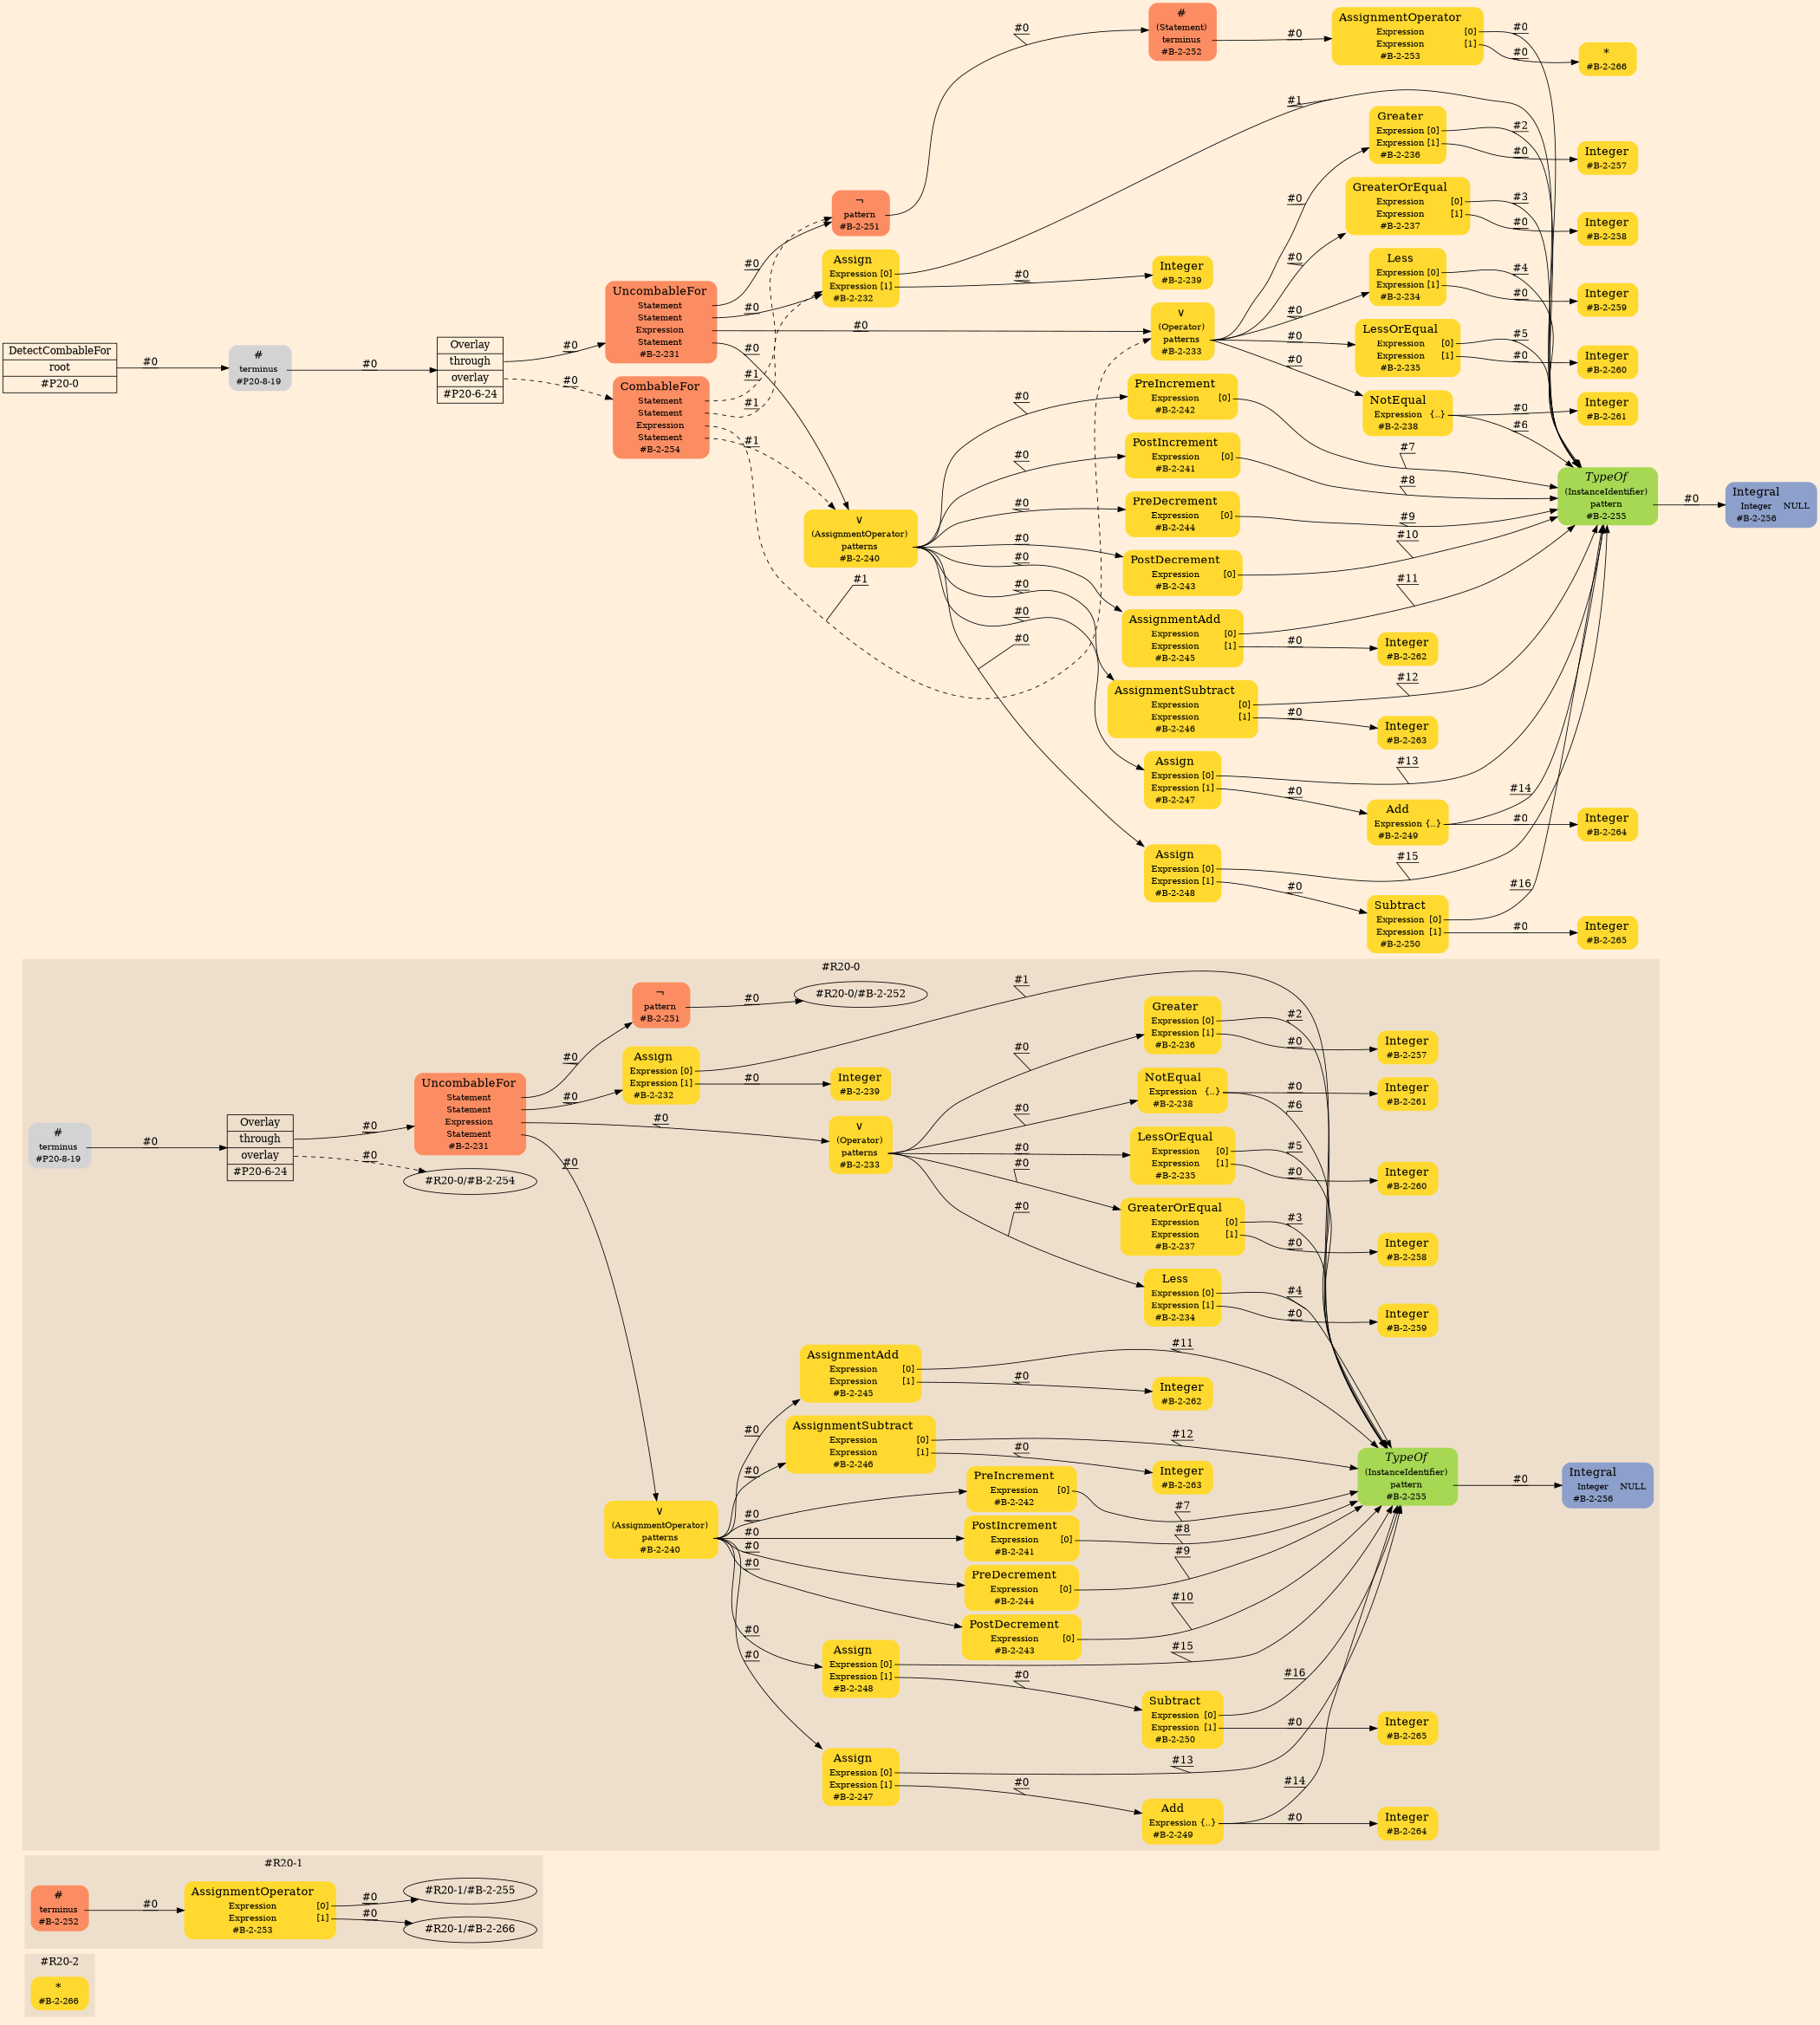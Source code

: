 digraph Inferno {
graph [
rankdir = "LR"
ranksep = 1.0
size = "14,20"
bgcolor = antiquewhite1
color = black
fontcolor = black
];
node [
];
subgraph "cluster#R20-2" {
label = "#R20-2"
style = "filled"
color = antiquewhite2
"#R20-2/#B-2-266" [
shape = "plaintext"
fillcolor = "/set28/6"
label = <<TABLE BORDER="0" CELLBORDER="0" CELLSPACING="0">
 <TR>
  <TD><FONT POINT-SIZE="16.0">*</FONT></TD>
  <TD></TD>
 </TR>
 <TR>
  <TD>#B-2-266</TD>
  <TD PORT="port0"></TD>
 </TR>
</TABLE>>
style = "rounded,filled"
fontsize = "12"
];
}
subgraph "cluster#R20-1" {
label = "#R20-1"
style = "filled"
color = antiquewhite2
"#R20-1/#B-2-252" [
shape = "plaintext"
fillcolor = "/set28/2"
label = <<TABLE BORDER="0" CELLBORDER="0" CELLSPACING="0">
 <TR>
  <TD><FONT POINT-SIZE="16.0">#</FONT></TD>
  <TD></TD>
 </TR>
 <TR>
  <TD>terminus</TD>
  <TD PORT="port0"></TD>
 </TR>
 <TR>
  <TD>#B-2-252</TD>
  <TD PORT="port1"></TD>
 </TR>
</TABLE>>
style = "rounded,filled"
fontsize = "12"
];
"#R20-1/#B-2-253" [
shape = "plaintext"
fillcolor = "/set28/6"
label = <<TABLE BORDER="0" CELLBORDER="0" CELLSPACING="0">
 <TR>
  <TD><FONT POINT-SIZE="16.0">AssignmentOperator</FONT></TD>
  <TD></TD>
 </TR>
 <TR>
  <TD>Expression</TD>
  <TD PORT="port0">[0]</TD>
 </TR>
 <TR>
  <TD>Expression</TD>
  <TD PORT="port1">[1]</TD>
 </TR>
 <TR>
  <TD>#B-2-253</TD>
  <TD PORT="port2"></TD>
 </TR>
</TABLE>>
style = "rounded,filled"
fontsize = "12"
];
"#R20-1/#B-2-252":port0 -> "#R20-1/#B-2-253" [style="solid"
label = "#0"
decorate = true
color = black
fontcolor = black
];
"#R20-1/#B-2-253":port0 -> "#R20-1/#B-2-255" [style="solid"
label = "#0"
decorate = true
color = black
fontcolor = black
];
"#R20-1/#B-2-253":port1 -> "#R20-1/#B-2-266" [style="solid"
label = "#0"
decorate = true
color = black
fontcolor = black
];
}
subgraph "cluster#R20-0" {
label = "#R20-0"
style = "filled"
color = antiquewhite2
"#R20-0/#B-2-265" [
shape = "plaintext"
fillcolor = "/set28/6"
label = <<TABLE BORDER="0" CELLBORDER="0" CELLSPACING="0">
 <TR>
  <TD><FONT POINT-SIZE="16.0">Integer</FONT></TD>
  <TD></TD>
 </TR>
 <TR>
  <TD>#B-2-265</TD>
  <TD PORT="port0"></TD>
 </TR>
</TABLE>>
style = "rounded,filled"
fontsize = "12"
];
"#R20-0/#B-2-248" [
shape = "plaintext"
fillcolor = "/set28/6"
label = <<TABLE BORDER="0" CELLBORDER="0" CELLSPACING="0">
 <TR>
  <TD><FONT POINT-SIZE="16.0">Assign</FONT></TD>
  <TD></TD>
 </TR>
 <TR>
  <TD>Expression</TD>
  <TD PORT="port0">[0]</TD>
 </TR>
 <TR>
  <TD>Expression</TD>
  <TD PORT="port1">[1]</TD>
 </TR>
 <TR>
  <TD>#B-2-248</TD>
  <TD PORT="port2"></TD>
 </TR>
</TABLE>>
style = "rounded,filled"
fontsize = "12"
];
"#R20-0/#B-2-249" [
shape = "plaintext"
fillcolor = "/set28/6"
label = <<TABLE BORDER="0" CELLBORDER="0" CELLSPACING="0">
 <TR>
  <TD><FONT POINT-SIZE="16.0">Add</FONT></TD>
  <TD></TD>
 </TR>
 <TR>
  <TD>Expression</TD>
  <TD PORT="port0">{..}</TD>
 </TR>
 <TR>
  <TD>#B-2-249</TD>
  <TD PORT="port1"></TD>
 </TR>
</TABLE>>
style = "rounded,filled"
fontsize = "12"
];
"#R20-0/#B-2-243" [
shape = "plaintext"
fillcolor = "/set28/6"
label = <<TABLE BORDER="0" CELLBORDER="0" CELLSPACING="0">
 <TR>
  <TD><FONT POINT-SIZE="16.0">PostDecrement</FONT></TD>
  <TD></TD>
 </TR>
 <TR>
  <TD>Expression</TD>
  <TD PORT="port0">[0]</TD>
 </TR>
 <TR>
  <TD>#B-2-243</TD>
  <TD PORT="port1"></TD>
 </TR>
</TABLE>>
style = "rounded,filled"
fontsize = "12"
];
"#R20-0/#B-2-244" [
shape = "plaintext"
fillcolor = "/set28/6"
label = <<TABLE BORDER="0" CELLBORDER="0" CELLSPACING="0">
 <TR>
  <TD><FONT POINT-SIZE="16.0">PreDecrement</FONT></TD>
  <TD></TD>
 </TR>
 <TR>
  <TD>Expression</TD>
  <TD PORT="port0">[0]</TD>
 </TR>
 <TR>
  <TD>#B-2-244</TD>
  <TD PORT="port1"></TD>
 </TR>
</TABLE>>
style = "rounded,filled"
fontsize = "12"
];
"#R20-0/#B-2-241" [
shape = "plaintext"
fillcolor = "/set28/6"
label = <<TABLE BORDER="0" CELLBORDER="0" CELLSPACING="0">
 <TR>
  <TD><FONT POINT-SIZE="16.0">PostIncrement</FONT></TD>
  <TD></TD>
 </TR>
 <TR>
  <TD>Expression</TD>
  <TD PORT="port0">[0]</TD>
 </TR>
 <TR>
  <TD>#B-2-241</TD>
  <TD PORT="port1"></TD>
 </TR>
</TABLE>>
style = "rounded,filled"
fontsize = "12"
];
"#R20-0/#B-2-264" [
shape = "plaintext"
fillcolor = "/set28/6"
label = <<TABLE BORDER="0" CELLBORDER="0" CELLSPACING="0">
 <TR>
  <TD><FONT POINT-SIZE="16.0">Integer</FONT></TD>
  <TD></TD>
 </TR>
 <TR>
  <TD>#B-2-264</TD>
  <TD PORT="port0"></TD>
 </TR>
</TABLE>>
style = "rounded,filled"
fontsize = "12"
];
"#R20-0/#B-2-261" [
shape = "plaintext"
fillcolor = "/set28/6"
label = <<TABLE BORDER="0" CELLBORDER="0" CELLSPACING="0">
 <TR>
  <TD><FONT POINT-SIZE="16.0">Integer</FONT></TD>
  <TD></TD>
 </TR>
 <TR>
  <TD>#B-2-261</TD>
  <TD PORT="port0"></TD>
 </TR>
</TABLE>>
style = "rounded,filled"
fontsize = "12"
];
"#R20-0/#B-2-238" [
shape = "plaintext"
fillcolor = "/set28/6"
label = <<TABLE BORDER="0" CELLBORDER="0" CELLSPACING="0">
 <TR>
  <TD><FONT POINT-SIZE="16.0">NotEqual</FONT></TD>
  <TD></TD>
 </TR>
 <TR>
  <TD>Expression</TD>
  <TD PORT="port0">{..}</TD>
 </TR>
 <TR>
  <TD>#B-2-238</TD>
  <TD PORT="port1"></TD>
 </TR>
</TABLE>>
style = "rounded,filled"
fontsize = "12"
];
"#R20-0/#B-2-260" [
shape = "plaintext"
fillcolor = "/set28/6"
label = <<TABLE BORDER="0" CELLBORDER="0" CELLSPACING="0">
 <TR>
  <TD><FONT POINT-SIZE="16.0">Integer</FONT></TD>
  <TD></TD>
 </TR>
 <TR>
  <TD>#B-2-260</TD>
  <TD PORT="port0"></TD>
 </TR>
</TABLE>>
style = "rounded,filled"
fontsize = "12"
];
"#R20-0/#B-2-240" [
shape = "plaintext"
fillcolor = "/set28/6"
label = <<TABLE BORDER="0" CELLBORDER="0" CELLSPACING="0">
 <TR>
  <TD><FONT POINT-SIZE="16.0">∨</FONT></TD>
  <TD></TD>
 </TR>
 <TR>
  <TD>(AssignmentOperator)</TD>
  <TD PORT="port0"></TD>
 </TR>
 <TR>
  <TD>patterns</TD>
  <TD PORT="port1"></TD>
 </TR>
 <TR>
  <TD>#B-2-240</TD>
  <TD PORT="port2"></TD>
 </TR>
</TABLE>>
style = "rounded,filled"
fontsize = "12"
];
"#R20-0/#B-2-231" [
shape = "plaintext"
fillcolor = "/set28/2"
label = <<TABLE BORDER="0" CELLBORDER="0" CELLSPACING="0">
 <TR>
  <TD><FONT POINT-SIZE="16.0">UncombableFor</FONT></TD>
  <TD></TD>
 </TR>
 <TR>
  <TD>Statement</TD>
  <TD PORT="port0"></TD>
 </TR>
 <TR>
  <TD>Statement</TD>
  <TD PORT="port1"></TD>
 </TR>
 <TR>
  <TD>Expression</TD>
  <TD PORT="port2"></TD>
 </TR>
 <TR>
  <TD>Statement</TD>
  <TD PORT="port3"></TD>
 </TR>
 <TR>
  <TD>#B-2-231</TD>
  <TD PORT="port4"></TD>
 </TR>
</TABLE>>
style = "rounded,filled"
fontsize = "12"
];
"#R20-0/#B-2-236" [
shape = "plaintext"
fillcolor = "/set28/6"
label = <<TABLE BORDER="0" CELLBORDER="0" CELLSPACING="0">
 <TR>
  <TD><FONT POINT-SIZE="16.0">Greater</FONT></TD>
  <TD></TD>
 </TR>
 <TR>
  <TD>Expression</TD>
  <TD PORT="port0">[0]</TD>
 </TR>
 <TR>
  <TD>Expression</TD>
  <TD PORT="port1">[1]</TD>
 </TR>
 <TR>
  <TD>#B-2-236</TD>
  <TD PORT="port2"></TD>
 </TR>
</TABLE>>
style = "rounded,filled"
fontsize = "12"
];
"#R20-0/#B-2-242" [
shape = "plaintext"
fillcolor = "/set28/6"
label = <<TABLE BORDER="0" CELLBORDER="0" CELLSPACING="0">
 <TR>
  <TD><FONT POINT-SIZE="16.0">PreIncrement</FONT></TD>
  <TD></TD>
 </TR>
 <TR>
  <TD>Expression</TD>
  <TD PORT="port0">[0]</TD>
 </TR>
 <TR>
  <TD>#B-2-242</TD>
  <TD PORT="port1"></TD>
 </TR>
</TABLE>>
style = "rounded,filled"
fontsize = "12"
];
"#R20-0/#B-2-251" [
shape = "plaintext"
fillcolor = "/set28/2"
label = <<TABLE BORDER="0" CELLBORDER="0" CELLSPACING="0">
 <TR>
  <TD><FONT POINT-SIZE="16.0">¬</FONT></TD>
  <TD></TD>
 </TR>
 <TR>
  <TD>pattern</TD>
  <TD PORT="port0"></TD>
 </TR>
 <TR>
  <TD>#B-2-251</TD>
  <TD PORT="port1"></TD>
 </TR>
</TABLE>>
style = "rounded,filled"
fontsize = "12"
];
"#R20-0/#B-2-247" [
shape = "plaintext"
fillcolor = "/set28/6"
label = <<TABLE BORDER="0" CELLBORDER="0" CELLSPACING="0">
 <TR>
  <TD><FONT POINT-SIZE="16.0">Assign</FONT></TD>
  <TD></TD>
 </TR>
 <TR>
  <TD>Expression</TD>
  <TD PORT="port0">[0]</TD>
 </TR>
 <TR>
  <TD>Expression</TD>
  <TD PORT="port1">[1]</TD>
 </TR>
 <TR>
  <TD>#B-2-247</TD>
  <TD PORT="port2"></TD>
 </TR>
</TABLE>>
style = "rounded,filled"
fontsize = "12"
];
"#R20-0/#B-2-232" [
shape = "plaintext"
fillcolor = "/set28/6"
label = <<TABLE BORDER="0" CELLBORDER="0" CELLSPACING="0">
 <TR>
  <TD><FONT POINT-SIZE="16.0">Assign</FONT></TD>
  <TD></TD>
 </TR>
 <TR>
  <TD>Expression</TD>
  <TD PORT="port0">[0]</TD>
 </TR>
 <TR>
  <TD>Expression</TD>
  <TD PORT="port1">[1]</TD>
 </TR>
 <TR>
  <TD>#B-2-232</TD>
  <TD PORT="port2"></TD>
 </TR>
</TABLE>>
style = "rounded,filled"
fontsize = "12"
];
"#R20-0/#B-2-246" [
shape = "plaintext"
fillcolor = "/set28/6"
label = <<TABLE BORDER="0" CELLBORDER="0" CELLSPACING="0">
 <TR>
  <TD><FONT POINT-SIZE="16.0">AssignmentSubtract</FONT></TD>
  <TD></TD>
 </TR>
 <TR>
  <TD>Expression</TD>
  <TD PORT="port0">[0]</TD>
 </TR>
 <TR>
  <TD>Expression</TD>
  <TD PORT="port1">[1]</TD>
 </TR>
 <TR>
  <TD>#B-2-246</TD>
  <TD PORT="port2"></TD>
 </TR>
</TABLE>>
style = "rounded,filled"
fontsize = "12"
];
"#R20-0/#P20-8-19" [
shape = "plaintext"
label = <<TABLE BORDER="0" CELLBORDER="0" CELLSPACING="0">
 <TR>
  <TD><FONT POINT-SIZE="16.0">#</FONT></TD>
  <TD></TD>
 </TR>
 <TR>
  <TD>terminus</TD>
  <TD PORT="port0"></TD>
 </TR>
 <TR>
  <TD>#P20-8-19</TD>
  <TD PORT="port1"></TD>
 </TR>
</TABLE>>
style = "rounded,filled"
fontsize = "12"
];
"#R20-0/#P20-6-24" [
shape = "record"
fillcolor = antiquewhite2
label = "<fixed> Overlay | <port0> through | <port1> overlay | <port2> #P20-6-24"
style = "filled"
fontsize = "14"
color = black
fontcolor = black
];
"#R20-0/#B-2-250" [
shape = "plaintext"
fillcolor = "/set28/6"
label = <<TABLE BORDER="0" CELLBORDER="0" CELLSPACING="0">
 <TR>
  <TD><FONT POINT-SIZE="16.0">Subtract</FONT></TD>
  <TD></TD>
 </TR>
 <TR>
  <TD>Expression</TD>
  <TD PORT="port0">[0]</TD>
 </TR>
 <TR>
  <TD>Expression</TD>
  <TD PORT="port1">[1]</TD>
 </TR>
 <TR>
  <TD>#B-2-250</TD>
  <TD PORT="port2"></TD>
 </TR>
</TABLE>>
style = "rounded,filled"
fontsize = "12"
];
"#R20-0/#B-2-256" [
shape = "plaintext"
fillcolor = "/set28/3"
label = <<TABLE BORDER="0" CELLBORDER="0" CELLSPACING="0">
 <TR>
  <TD><FONT POINT-SIZE="16.0">Integral</FONT></TD>
  <TD></TD>
 </TR>
 <TR>
  <TD>Integer</TD>
  <TD PORT="port0">NULL</TD>
 </TR>
 <TR>
  <TD>#B-2-256</TD>
  <TD PORT="port1"></TD>
 </TR>
</TABLE>>
style = "rounded,filled"
fontsize = "12"
];
"#R20-0/#B-2-263" [
shape = "plaintext"
fillcolor = "/set28/6"
label = <<TABLE BORDER="0" CELLBORDER="0" CELLSPACING="0">
 <TR>
  <TD><FONT POINT-SIZE="16.0">Integer</FONT></TD>
  <TD></TD>
 </TR>
 <TR>
  <TD>#B-2-263</TD>
  <TD PORT="port0"></TD>
 </TR>
</TABLE>>
style = "rounded,filled"
fontsize = "12"
];
"#R20-0/#B-2-258" [
shape = "plaintext"
fillcolor = "/set28/6"
label = <<TABLE BORDER="0" CELLBORDER="0" CELLSPACING="0">
 <TR>
  <TD><FONT POINT-SIZE="16.0">Integer</FONT></TD>
  <TD></TD>
 </TR>
 <TR>
  <TD>#B-2-258</TD>
  <TD PORT="port0"></TD>
 </TR>
</TABLE>>
style = "rounded,filled"
fontsize = "12"
];
"#R20-0/#B-2-245" [
shape = "plaintext"
fillcolor = "/set28/6"
label = <<TABLE BORDER="0" CELLBORDER="0" CELLSPACING="0">
 <TR>
  <TD><FONT POINT-SIZE="16.0">AssignmentAdd</FONT></TD>
  <TD></TD>
 </TR>
 <TR>
  <TD>Expression</TD>
  <TD PORT="port0">[0]</TD>
 </TR>
 <TR>
  <TD>Expression</TD>
  <TD PORT="port1">[1]</TD>
 </TR>
 <TR>
  <TD>#B-2-245</TD>
  <TD PORT="port2"></TD>
 </TR>
</TABLE>>
style = "rounded,filled"
fontsize = "12"
];
"#R20-0/#B-2-239" [
shape = "plaintext"
fillcolor = "/set28/6"
label = <<TABLE BORDER="0" CELLBORDER="0" CELLSPACING="0">
 <TR>
  <TD><FONT POINT-SIZE="16.0">Integer</FONT></TD>
  <TD></TD>
 </TR>
 <TR>
  <TD>#B-2-239</TD>
  <TD PORT="port0"></TD>
 </TR>
</TABLE>>
style = "rounded,filled"
fontsize = "12"
];
"#R20-0/#B-2-234" [
shape = "plaintext"
fillcolor = "/set28/6"
label = <<TABLE BORDER="0" CELLBORDER="0" CELLSPACING="0">
 <TR>
  <TD><FONT POINT-SIZE="16.0">Less</FONT></TD>
  <TD></TD>
 </TR>
 <TR>
  <TD>Expression</TD>
  <TD PORT="port0">[0]</TD>
 </TR>
 <TR>
  <TD>Expression</TD>
  <TD PORT="port1">[1]</TD>
 </TR>
 <TR>
  <TD>#B-2-234</TD>
  <TD PORT="port2"></TD>
 </TR>
</TABLE>>
style = "rounded,filled"
fontsize = "12"
];
"#R20-0/#B-2-255" [
shape = "plaintext"
fillcolor = "/set28/5"
label = <<TABLE BORDER="0" CELLBORDER="0" CELLSPACING="0">
 <TR>
  <TD><FONT POINT-SIZE="16.0"><I>TypeOf</I></FONT></TD>
  <TD></TD>
 </TR>
 <TR>
  <TD>(InstanceIdentifier)</TD>
  <TD PORT="port0"></TD>
 </TR>
 <TR>
  <TD>pattern</TD>
  <TD PORT="port1"></TD>
 </TR>
 <TR>
  <TD>#B-2-255</TD>
  <TD PORT="port2"></TD>
 </TR>
</TABLE>>
style = "rounded,filled"
fontsize = "12"
];
"#R20-0/#B-2-233" [
shape = "plaintext"
fillcolor = "/set28/6"
label = <<TABLE BORDER="0" CELLBORDER="0" CELLSPACING="0">
 <TR>
  <TD><FONT POINT-SIZE="16.0">∨</FONT></TD>
  <TD></TD>
 </TR>
 <TR>
  <TD>(Operator)</TD>
  <TD PORT="port0"></TD>
 </TR>
 <TR>
  <TD>patterns</TD>
  <TD PORT="port1"></TD>
 </TR>
 <TR>
  <TD>#B-2-233</TD>
  <TD PORT="port2"></TD>
 </TR>
</TABLE>>
style = "rounded,filled"
fontsize = "12"
];
"#R20-0/#B-2-262" [
shape = "plaintext"
fillcolor = "/set28/6"
label = <<TABLE BORDER="0" CELLBORDER="0" CELLSPACING="0">
 <TR>
  <TD><FONT POINT-SIZE="16.0">Integer</FONT></TD>
  <TD></TD>
 </TR>
 <TR>
  <TD>#B-2-262</TD>
  <TD PORT="port0"></TD>
 </TR>
</TABLE>>
style = "rounded,filled"
fontsize = "12"
];
"#R20-0/#B-2-259" [
shape = "plaintext"
fillcolor = "/set28/6"
label = <<TABLE BORDER="0" CELLBORDER="0" CELLSPACING="0">
 <TR>
  <TD><FONT POINT-SIZE="16.0">Integer</FONT></TD>
  <TD></TD>
 </TR>
 <TR>
  <TD>#B-2-259</TD>
  <TD PORT="port0"></TD>
 </TR>
</TABLE>>
style = "rounded,filled"
fontsize = "12"
];
"#R20-0/#B-2-257" [
shape = "plaintext"
fillcolor = "/set28/6"
label = <<TABLE BORDER="0" CELLBORDER="0" CELLSPACING="0">
 <TR>
  <TD><FONT POINT-SIZE="16.0">Integer</FONT></TD>
  <TD></TD>
 </TR>
 <TR>
  <TD>#B-2-257</TD>
  <TD PORT="port0"></TD>
 </TR>
</TABLE>>
style = "rounded,filled"
fontsize = "12"
];
"#R20-0/#B-2-237" [
shape = "plaintext"
fillcolor = "/set28/6"
label = <<TABLE BORDER="0" CELLBORDER="0" CELLSPACING="0">
 <TR>
  <TD><FONT POINT-SIZE="16.0">GreaterOrEqual</FONT></TD>
  <TD></TD>
 </TR>
 <TR>
  <TD>Expression</TD>
  <TD PORT="port0">[0]</TD>
 </TR>
 <TR>
  <TD>Expression</TD>
  <TD PORT="port1">[1]</TD>
 </TR>
 <TR>
  <TD>#B-2-237</TD>
  <TD PORT="port2"></TD>
 </TR>
</TABLE>>
style = "rounded,filled"
fontsize = "12"
];
"#R20-0/#B-2-235" [
shape = "plaintext"
fillcolor = "/set28/6"
label = <<TABLE BORDER="0" CELLBORDER="0" CELLSPACING="0">
 <TR>
  <TD><FONT POINT-SIZE="16.0">LessOrEqual</FONT></TD>
  <TD></TD>
 </TR>
 <TR>
  <TD>Expression</TD>
  <TD PORT="port0">[0]</TD>
 </TR>
 <TR>
  <TD>Expression</TD>
  <TD PORT="port1">[1]</TD>
 </TR>
 <TR>
  <TD>#B-2-235</TD>
  <TD PORT="port2"></TD>
 </TR>
</TABLE>>
style = "rounded,filled"
fontsize = "12"
];
"#R20-0/#B-2-248":port0 -> "#R20-0/#B-2-255" [style="solid"
label = "#15"
decorate = true
color = black
fontcolor = black
];
"#R20-0/#B-2-248":port1 -> "#R20-0/#B-2-250" [style="solid"
label = "#0"
decorate = true
color = black
fontcolor = black
];
"#R20-0/#B-2-249":port0 -> "#R20-0/#B-2-255" [style="solid"
label = "#14"
decorate = true
color = black
fontcolor = black
];
"#R20-0/#B-2-249":port0 -> "#R20-0/#B-2-264" [style="solid"
label = "#0"
decorate = true
color = black
fontcolor = black
];
"#R20-0/#B-2-243":port0 -> "#R20-0/#B-2-255" [style="solid"
label = "#10"
decorate = true
color = black
fontcolor = black
];
"#R20-0/#B-2-244":port0 -> "#R20-0/#B-2-255" [style="solid"
label = "#9"
decorate = true
color = black
fontcolor = black
];
"#R20-0/#B-2-241":port0 -> "#R20-0/#B-2-255" [style="solid"
label = "#8"
decorate = true
color = black
fontcolor = black
];
"#R20-0/#B-2-238":port0 -> "#R20-0/#B-2-255" [style="solid"
label = "#6"
decorate = true
color = black
fontcolor = black
];
"#R20-0/#B-2-238":port0 -> "#R20-0/#B-2-261" [style="solid"
label = "#0"
decorate = true
color = black
fontcolor = black
];
"#R20-0/#B-2-240":port1 -> "#R20-0/#B-2-242" [style="solid"
label = "#0"
decorate = true
color = black
fontcolor = black
];
"#R20-0/#B-2-240":port1 -> "#R20-0/#B-2-241" [style="solid"
label = "#0"
decorate = true
color = black
fontcolor = black
];
"#R20-0/#B-2-240":port1 -> "#R20-0/#B-2-244" [style="solid"
label = "#0"
decorate = true
color = black
fontcolor = black
];
"#R20-0/#B-2-240":port1 -> "#R20-0/#B-2-243" [style="solid"
label = "#0"
decorate = true
color = black
fontcolor = black
];
"#R20-0/#B-2-240":port1 -> "#R20-0/#B-2-245" [style="solid"
label = "#0"
decorate = true
color = black
fontcolor = black
];
"#R20-0/#B-2-240":port1 -> "#R20-0/#B-2-246" [style="solid"
label = "#0"
decorate = true
color = black
fontcolor = black
];
"#R20-0/#B-2-240":port1 -> "#R20-0/#B-2-247" [style="solid"
label = "#0"
decorate = true
color = black
fontcolor = black
];
"#R20-0/#B-2-240":port1 -> "#R20-0/#B-2-248" [style="solid"
label = "#0"
decorate = true
color = black
fontcolor = black
];
"#R20-0/#B-2-231":port0 -> "#R20-0/#B-2-251" [style="solid"
label = "#0"
decorate = true
color = black
fontcolor = black
];
"#R20-0/#B-2-231":port1 -> "#R20-0/#B-2-232" [style="solid"
label = "#0"
decorate = true
color = black
fontcolor = black
];
"#R20-0/#B-2-231":port2 -> "#R20-0/#B-2-233" [style="solid"
label = "#0"
decorate = true
color = black
fontcolor = black
];
"#R20-0/#B-2-231":port3 -> "#R20-0/#B-2-240" [style="solid"
label = "#0"
decorate = true
color = black
fontcolor = black
];
"#R20-0/#B-2-236":port0 -> "#R20-0/#B-2-255" [style="solid"
label = "#2"
decorate = true
color = black
fontcolor = black
];
"#R20-0/#B-2-236":port1 -> "#R20-0/#B-2-257" [style="solid"
label = "#0"
decorate = true
color = black
fontcolor = black
];
"#R20-0/#B-2-242":port0 -> "#R20-0/#B-2-255" [style="solid"
label = "#7"
decorate = true
color = black
fontcolor = black
];
"#R20-0/#B-2-251":port0 -> "#R20-0/#B-2-252" [style="solid"
label = "#0"
decorate = true
color = black
fontcolor = black
];
"#R20-0/#B-2-247":port0 -> "#R20-0/#B-2-255" [style="solid"
label = "#13"
decorate = true
color = black
fontcolor = black
];
"#R20-0/#B-2-247":port1 -> "#R20-0/#B-2-249" [style="solid"
label = "#0"
decorate = true
color = black
fontcolor = black
];
"#R20-0/#B-2-232":port0 -> "#R20-0/#B-2-255" [style="solid"
label = "#1"
decorate = true
color = black
fontcolor = black
];
"#R20-0/#B-2-232":port1 -> "#R20-0/#B-2-239" [style="solid"
label = "#0"
decorate = true
color = black
fontcolor = black
];
"#R20-0/#B-2-246":port0 -> "#R20-0/#B-2-255" [style="solid"
label = "#12"
decorate = true
color = black
fontcolor = black
];
"#R20-0/#B-2-246":port1 -> "#R20-0/#B-2-263" [style="solid"
label = "#0"
decorate = true
color = black
fontcolor = black
];
"#R20-0/#P20-8-19":port0 -> "#R20-0/#P20-6-24" [style="solid"
label = "#0"
decorate = true
color = black
fontcolor = black
];
"#R20-0/#P20-6-24":port0 -> "#R20-0/#B-2-231" [style="solid"
label = "#0"
decorate = true
color = black
fontcolor = black
];
"#R20-0/#P20-6-24":port1 -> "#R20-0/#B-2-254" [style="dashed"
label = "#0"
decorate = true
color = black
fontcolor = black
];
"#R20-0/#B-2-250":port0 -> "#R20-0/#B-2-255" [style="solid"
label = "#16"
decorate = true
color = black
fontcolor = black
];
"#R20-0/#B-2-250":port1 -> "#R20-0/#B-2-265" [style="solid"
label = "#0"
decorate = true
color = black
fontcolor = black
];
"#R20-0/#B-2-245":port0 -> "#R20-0/#B-2-255" [style="solid"
label = "#11"
decorate = true
color = black
fontcolor = black
];
"#R20-0/#B-2-245":port1 -> "#R20-0/#B-2-262" [style="solid"
label = "#0"
decorate = true
color = black
fontcolor = black
];
"#R20-0/#B-2-234":port0 -> "#R20-0/#B-2-255" [style="solid"
label = "#4"
decorate = true
color = black
fontcolor = black
];
"#R20-0/#B-2-234":port1 -> "#R20-0/#B-2-259" [style="solid"
label = "#0"
decorate = true
color = black
fontcolor = black
];
"#R20-0/#B-2-255":port1 -> "#R20-0/#B-2-256" [style="solid"
label = "#0"
decorate = true
color = black
fontcolor = black
];
"#R20-0/#B-2-233":port1 -> "#R20-0/#B-2-236" [style="solid"
label = "#0"
decorate = true
color = black
fontcolor = black
];
"#R20-0/#B-2-233":port1 -> "#R20-0/#B-2-237" [style="solid"
label = "#0"
decorate = true
color = black
fontcolor = black
];
"#R20-0/#B-2-233":port1 -> "#R20-0/#B-2-234" [style="solid"
label = "#0"
decorate = true
color = black
fontcolor = black
];
"#R20-0/#B-2-233":port1 -> "#R20-0/#B-2-235" [style="solid"
label = "#0"
decorate = true
color = black
fontcolor = black
];
"#R20-0/#B-2-233":port1 -> "#R20-0/#B-2-238" [style="solid"
label = "#0"
decorate = true
color = black
fontcolor = black
];
"#R20-0/#B-2-237":port0 -> "#R20-0/#B-2-255" [style="solid"
label = "#3"
decorate = true
color = black
fontcolor = black
];
"#R20-0/#B-2-237":port1 -> "#R20-0/#B-2-258" [style="solid"
label = "#0"
decorate = true
color = black
fontcolor = black
];
"#R20-0/#B-2-235":port0 -> "#R20-0/#B-2-255" [style="solid"
label = "#5"
decorate = true
color = black
fontcolor = black
];
"#R20-0/#B-2-235":port1 -> "#R20-0/#B-2-260" [style="solid"
label = "#0"
decorate = true
color = black
fontcolor = black
];
}
"CR#P20-0" [
shape = "record"
fillcolor = antiquewhite1
label = "<fixed> DetectCombableFor | <port0> root | <port1> #P20-0"
style = "filled"
fontsize = "14"
color = black
fontcolor = black
];
"#P20-8-19" [
shape = "plaintext"
label = <<TABLE BORDER="0" CELLBORDER="0" CELLSPACING="0">
 <TR>
  <TD><FONT POINT-SIZE="16.0">#</FONT></TD>
  <TD></TD>
 </TR>
 <TR>
  <TD>terminus</TD>
  <TD PORT="port0"></TD>
 </TR>
 <TR>
  <TD>#P20-8-19</TD>
  <TD PORT="port1"></TD>
 </TR>
</TABLE>>
style = "rounded,filled"
fontsize = "12"
];
"#P20-6-24" [
shape = "record"
fillcolor = antiquewhite1
label = "<fixed> Overlay | <port0> through | <port1> overlay | <port2> #P20-6-24"
style = "filled"
fontsize = "14"
color = black
fontcolor = black
];
"#B-2-231" [
shape = "plaintext"
fillcolor = "/set28/2"
label = <<TABLE BORDER="0" CELLBORDER="0" CELLSPACING="0">
 <TR>
  <TD><FONT POINT-SIZE="16.0">UncombableFor</FONT></TD>
  <TD></TD>
 </TR>
 <TR>
  <TD>Statement</TD>
  <TD PORT="port0"></TD>
 </TR>
 <TR>
  <TD>Statement</TD>
  <TD PORT="port1"></TD>
 </TR>
 <TR>
  <TD>Expression</TD>
  <TD PORT="port2"></TD>
 </TR>
 <TR>
  <TD>Statement</TD>
  <TD PORT="port3"></TD>
 </TR>
 <TR>
  <TD>#B-2-231</TD>
  <TD PORT="port4"></TD>
 </TR>
</TABLE>>
style = "rounded,filled"
fontsize = "12"
];
"#B-2-251" [
shape = "plaintext"
fillcolor = "/set28/2"
label = <<TABLE BORDER="0" CELLBORDER="0" CELLSPACING="0">
 <TR>
  <TD><FONT POINT-SIZE="16.0">¬</FONT></TD>
  <TD></TD>
 </TR>
 <TR>
  <TD>pattern</TD>
  <TD PORT="port0"></TD>
 </TR>
 <TR>
  <TD>#B-2-251</TD>
  <TD PORT="port1"></TD>
 </TR>
</TABLE>>
style = "rounded,filled"
fontsize = "12"
];
"#B-2-252" [
shape = "plaintext"
fillcolor = "/set28/2"
label = <<TABLE BORDER="0" CELLBORDER="0" CELLSPACING="0">
 <TR>
  <TD><FONT POINT-SIZE="16.0">#</FONT></TD>
  <TD></TD>
 </TR>
 <TR>
  <TD>(Statement)</TD>
  <TD PORT="port0"></TD>
 </TR>
 <TR>
  <TD>terminus</TD>
  <TD PORT="port1"></TD>
 </TR>
 <TR>
  <TD>#B-2-252</TD>
  <TD PORT="port2"></TD>
 </TR>
</TABLE>>
style = "rounded,filled"
fontsize = "12"
];
"#B-2-253" [
shape = "plaintext"
fillcolor = "/set28/6"
label = <<TABLE BORDER="0" CELLBORDER="0" CELLSPACING="0">
 <TR>
  <TD><FONT POINT-SIZE="16.0">AssignmentOperator</FONT></TD>
  <TD></TD>
 </TR>
 <TR>
  <TD>Expression</TD>
  <TD PORT="port0">[0]</TD>
 </TR>
 <TR>
  <TD>Expression</TD>
  <TD PORT="port1">[1]</TD>
 </TR>
 <TR>
  <TD>#B-2-253</TD>
  <TD PORT="port2"></TD>
 </TR>
</TABLE>>
style = "rounded,filled"
fontsize = "12"
];
"#B-2-255" [
shape = "plaintext"
fillcolor = "/set28/5"
label = <<TABLE BORDER="0" CELLBORDER="0" CELLSPACING="0">
 <TR>
  <TD><FONT POINT-SIZE="16.0"><I>TypeOf</I></FONT></TD>
  <TD></TD>
 </TR>
 <TR>
  <TD>(InstanceIdentifier)</TD>
  <TD PORT="port0"></TD>
 </TR>
 <TR>
  <TD>pattern</TD>
  <TD PORT="port1"></TD>
 </TR>
 <TR>
  <TD>#B-2-255</TD>
  <TD PORT="port2"></TD>
 </TR>
</TABLE>>
style = "rounded,filled"
fontsize = "12"
];
"#B-2-256" [
shape = "plaintext"
fillcolor = "/set28/3"
label = <<TABLE BORDER="0" CELLBORDER="0" CELLSPACING="0">
 <TR>
  <TD><FONT POINT-SIZE="16.0">Integral</FONT></TD>
  <TD></TD>
 </TR>
 <TR>
  <TD>Integer</TD>
  <TD PORT="port0">NULL</TD>
 </TR>
 <TR>
  <TD>#B-2-256</TD>
  <TD PORT="port1"></TD>
 </TR>
</TABLE>>
style = "rounded,filled"
fontsize = "12"
];
"#B-2-266" [
shape = "plaintext"
fillcolor = "/set28/6"
label = <<TABLE BORDER="0" CELLBORDER="0" CELLSPACING="0">
 <TR>
  <TD><FONT POINT-SIZE="16.0">*</FONT></TD>
  <TD></TD>
 </TR>
 <TR>
  <TD>#B-2-266</TD>
  <TD PORT="port0"></TD>
 </TR>
</TABLE>>
style = "rounded,filled"
fontsize = "12"
];
"#B-2-232" [
shape = "plaintext"
fillcolor = "/set28/6"
label = <<TABLE BORDER="0" CELLBORDER="0" CELLSPACING="0">
 <TR>
  <TD><FONT POINT-SIZE="16.0">Assign</FONT></TD>
  <TD></TD>
 </TR>
 <TR>
  <TD>Expression</TD>
  <TD PORT="port0">[0]</TD>
 </TR>
 <TR>
  <TD>Expression</TD>
  <TD PORT="port1">[1]</TD>
 </TR>
 <TR>
  <TD>#B-2-232</TD>
  <TD PORT="port2"></TD>
 </TR>
</TABLE>>
style = "rounded,filled"
fontsize = "12"
];
"#B-2-239" [
shape = "plaintext"
fillcolor = "/set28/6"
label = <<TABLE BORDER="0" CELLBORDER="0" CELLSPACING="0">
 <TR>
  <TD><FONT POINT-SIZE="16.0">Integer</FONT></TD>
  <TD></TD>
 </TR>
 <TR>
  <TD>#B-2-239</TD>
  <TD PORT="port0"></TD>
 </TR>
</TABLE>>
style = "rounded,filled"
fontsize = "12"
];
"#B-2-233" [
shape = "plaintext"
fillcolor = "/set28/6"
label = <<TABLE BORDER="0" CELLBORDER="0" CELLSPACING="0">
 <TR>
  <TD><FONT POINT-SIZE="16.0">∨</FONT></TD>
  <TD></TD>
 </TR>
 <TR>
  <TD>(Operator)</TD>
  <TD PORT="port0"></TD>
 </TR>
 <TR>
  <TD>patterns</TD>
  <TD PORT="port1"></TD>
 </TR>
 <TR>
  <TD>#B-2-233</TD>
  <TD PORT="port2"></TD>
 </TR>
</TABLE>>
style = "rounded,filled"
fontsize = "12"
];
"#B-2-236" [
shape = "plaintext"
fillcolor = "/set28/6"
label = <<TABLE BORDER="0" CELLBORDER="0" CELLSPACING="0">
 <TR>
  <TD><FONT POINT-SIZE="16.0">Greater</FONT></TD>
  <TD></TD>
 </TR>
 <TR>
  <TD>Expression</TD>
  <TD PORT="port0">[0]</TD>
 </TR>
 <TR>
  <TD>Expression</TD>
  <TD PORT="port1">[1]</TD>
 </TR>
 <TR>
  <TD>#B-2-236</TD>
  <TD PORT="port2"></TD>
 </TR>
</TABLE>>
style = "rounded,filled"
fontsize = "12"
];
"#B-2-257" [
shape = "plaintext"
fillcolor = "/set28/6"
label = <<TABLE BORDER="0" CELLBORDER="0" CELLSPACING="0">
 <TR>
  <TD><FONT POINT-SIZE="16.0">Integer</FONT></TD>
  <TD></TD>
 </TR>
 <TR>
  <TD>#B-2-257</TD>
  <TD PORT="port0"></TD>
 </TR>
</TABLE>>
style = "rounded,filled"
fontsize = "12"
];
"#B-2-237" [
shape = "plaintext"
fillcolor = "/set28/6"
label = <<TABLE BORDER="0" CELLBORDER="0" CELLSPACING="0">
 <TR>
  <TD><FONT POINT-SIZE="16.0">GreaterOrEqual</FONT></TD>
  <TD></TD>
 </TR>
 <TR>
  <TD>Expression</TD>
  <TD PORT="port0">[0]</TD>
 </TR>
 <TR>
  <TD>Expression</TD>
  <TD PORT="port1">[1]</TD>
 </TR>
 <TR>
  <TD>#B-2-237</TD>
  <TD PORT="port2"></TD>
 </TR>
</TABLE>>
style = "rounded,filled"
fontsize = "12"
];
"#B-2-258" [
shape = "plaintext"
fillcolor = "/set28/6"
label = <<TABLE BORDER="0" CELLBORDER="0" CELLSPACING="0">
 <TR>
  <TD><FONT POINT-SIZE="16.0">Integer</FONT></TD>
  <TD></TD>
 </TR>
 <TR>
  <TD>#B-2-258</TD>
  <TD PORT="port0"></TD>
 </TR>
</TABLE>>
style = "rounded,filled"
fontsize = "12"
];
"#B-2-234" [
shape = "plaintext"
fillcolor = "/set28/6"
label = <<TABLE BORDER="0" CELLBORDER="0" CELLSPACING="0">
 <TR>
  <TD><FONT POINT-SIZE="16.0">Less</FONT></TD>
  <TD></TD>
 </TR>
 <TR>
  <TD>Expression</TD>
  <TD PORT="port0">[0]</TD>
 </TR>
 <TR>
  <TD>Expression</TD>
  <TD PORT="port1">[1]</TD>
 </TR>
 <TR>
  <TD>#B-2-234</TD>
  <TD PORT="port2"></TD>
 </TR>
</TABLE>>
style = "rounded,filled"
fontsize = "12"
];
"#B-2-259" [
shape = "plaintext"
fillcolor = "/set28/6"
label = <<TABLE BORDER="0" CELLBORDER="0" CELLSPACING="0">
 <TR>
  <TD><FONT POINT-SIZE="16.0">Integer</FONT></TD>
  <TD></TD>
 </TR>
 <TR>
  <TD>#B-2-259</TD>
  <TD PORT="port0"></TD>
 </TR>
</TABLE>>
style = "rounded,filled"
fontsize = "12"
];
"#B-2-235" [
shape = "plaintext"
fillcolor = "/set28/6"
label = <<TABLE BORDER="0" CELLBORDER="0" CELLSPACING="0">
 <TR>
  <TD><FONT POINT-SIZE="16.0">LessOrEqual</FONT></TD>
  <TD></TD>
 </TR>
 <TR>
  <TD>Expression</TD>
  <TD PORT="port0">[0]</TD>
 </TR>
 <TR>
  <TD>Expression</TD>
  <TD PORT="port1">[1]</TD>
 </TR>
 <TR>
  <TD>#B-2-235</TD>
  <TD PORT="port2"></TD>
 </TR>
</TABLE>>
style = "rounded,filled"
fontsize = "12"
];
"#B-2-260" [
shape = "plaintext"
fillcolor = "/set28/6"
label = <<TABLE BORDER="0" CELLBORDER="0" CELLSPACING="0">
 <TR>
  <TD><FONT POINT-SIZE="16.0">Integer</FONT></TD>
  <TD></TD>
 </TR>
 <TR>
  <TD>#B-2-260</TD>
  <TD PORT="port0"></TD>
 </TR>
</TABLE>>
style = "rounded,filled"
fontsize = "12"
];
"#B-2-238" [
shape = "plaintext"
fillcolor = "/set28/6"
label = <<TABLE BORDER="0" CELLBORDER="0" CELLSPACING="0">
 <TR>
  <TD><FONT POINT-SIZE="16.0">NotEqual</FONT></TD>
  <TD></TD>
 </TR>
 <TR>
  <TD>Expression</TD>
  <TD PORT="port0">{..}</TD>
 </TR>
 <TR>
  <TD>#B-2-238</TD>
  <TD PORT="port1"></TD>
 </TR>
</TABLE>>
style = "rounded,filled"
fontsize = "12"
];
"#B-2-261" [
shape = "plaintext"
fillcolor = "/set28/6"
label = <<TABLE BORDER="0" CELLBORDER="0" CELLSPACING="0">
 <TR>
  <TD><FONT POINT-SIZE="16.0">Integer</FONT></TD>
  <TD></TD>
 </TR>
 <TR>
  <TD>#B-2-261</TD>
  <TD PORT="port0"></TD>
 </TR>
</TABLE>>
style = "rounded,filled"
fontsize = "12"
];
"#B-2-240" [
shape = "plaintext"
fillcolor = "/set28/6"
label = <<TABLE BORDER="0" CELLBORDER="0" CELLSPACING="0">
 <TR>
  <TD><FONT POINT-SIZE="16.0">∨</FONT></TD>
  <TD></TD>
 </TR>
 <TR>
  <TD>(AssignmentOperator)</TD>
  <TD PORT="port0"></TD>
 </TR>
 <TR>
  <TD>patterns</TD>
  <TD PORT="port1"></TD>
 </TR>
 <TR>
  <TD>#B-2-240</TD>
  <TD PORT="port2"></TD>
 </TR>
</TABLE>>
style = "rounded,filled"
fontsize = "12"
];
"#B-2-242" [
shape = "plaintext"
fillcolor = "/set28/6"
label = <<TABLE BORDER="0" CELLBORDER="0" CELLSPACING="0">
 <TR>
  <TD><FONT POINT-SIZE="16.0">PreIncrement</FONT></TD>
  <TD></TD>
 </TR>
 <TR>
  <TD>Expression</TD>
  <TD PORT="port0">[0]</TD>
 </TR>
 <TR>
  <TD>#B-2-242</TD>
  <TD PORT="port1"></TD>
 </TR>
</TABLE>>
style = "rounded,filled"
fontsize = "12"
];
"#B-2-241" [
shape = "plaintext"
fillcolor = "/set28/6"
label = <<TABLE BORDER="0" CELLBORDER="0" CELLSPACING="0">
 <TR>
  <TD><FONT POINT-SIZE="16.0">PostIncrement</FONT></TD>
  <TD></TD>
 </TR>
 <TR>
  <TD>Expression</TD>
  <TD PORT="port0">[0]</TD>
 </TR>
 <TR>
  <TD>#B-2-241</TD>
  <TD PORT="port1"></TD>
 </TR>
</TABLE>>
style = "rounded,filled"
fontsize = "12"
];
"#B-2-244" [
shape = "plaintext"
fillcolor = "/set28/6"
label = <<TABLE BORDER="0" CELLBORDER="0" CELLSPACING="0">
 <TR>
  <TD><FONT POINT-SIZE="16.0">PreDecrement</FONT></TD>
  <TD></TD>
 </TR>
 <TR>
  <TD>Expression</TD>
  <TD PORT="port0">[0]</TD>
 </TR>
 <TR>
  <TD>#B-2-244</TD>
  <TD PORT="port1"></TD>
 </TR>
</TABLE>>
style = "rounded,filled"
fontsize = "12"
];
"#B-2-243" [
shape = "plaintext"
fillcolor = "/set28/6"
label = <<TABLE BORDER="0" CELLBORDER="0" CELLSPACING="0">
 <TR>
  <TD><FONT POINT-SIZE="16.0">PostDecrement</FONT></TD>
  <TD></TD>
 </TR>
 <TR>
  <TD>Expression</TD>
  <TD PORT="port0">[0]</TD>
 </TR>
 <TR>
  <TD>#B-2-243</TD>
  <TD PORT="port1"></TD>
 </TR>
</TABLE>>
style = "rounded,filled"
fontsize = "12"
];
"#B-2-245" [
shape = "plaintext"
fillcolor = "/set28/6"
label = <<TABLE BORDER="0" CELLBORDER="0" CELLSPACING="0">
 <TR>
  <TD><FONT POINT-SIZE="16.0">AssignmentAdd</FONT></TD>
  <TD></TD>
 </TR>
 <TR>
  <TD>Expression</TD>
  <TD PORT="port0">[0]</TD>
 </TR>
 <TR>
  <TD>Expression</TD>
  <TD PORT="port1">[1]</TD>
 </TR>
 <TR>
  <TD>#B-2-245</TD>
  <TD PORT="port2"></TD>
 </TR>
</TABLE>>
style = "rounded,filled"
fontsize = "12"
];
"#B-2-262" [
shape = "plaintext"
fillcolor = "/set28/6"
label = <<TABLE BORDER="0" CELLBORDER="0" CELLSPACING="0">
 <TR>
  <TD><FONT POINT-SIZE="16.0">Integer</FONT></TD>
  <TD></TD>
 </TR>
 <TR>
  <TD>#B-2-262</TD>
  <TD PORT="port0"></TD>
 </TR>
</TABLE>>
style = "rounded,filled"
fontsize = "12"
];
"#B-2-246" [
shape = "plaintext"
fillcolor = "/set28/6"
label = <<TABLE BORDER="0" CELLBORDER="0" CELLSPACING="0">
 <TR>
  <TD><FONT POINT-SIZE="16.0">AssignmentSubtract</FONT></TD>
  <TD></TD>
 </TR>
 <TR>
  <TD>Expression</TD>
  <TD PORT="port0">[0]</TD>
 </TR>
 <TR>
  <TD>Expression</TD>
  <TD PORT="port1">[1]</TD>
 </TR>
 <TR>
  <TD>#B-2-246</TD>
  <TD PORT="port2"></TD>
 </TR>
</TABLE>>
style = "rounded,filled"
fontsize = "12"
];
"#B-2-263" [
shape = "plaintext"
fillcolor = "/set28/6"
label = <<TABLE BORDER="0" CELLBORDER="0" CELLSPACING="0">
 <TR>
  <TD><FONT POINT-SIZE="16.0">Integer</FONT></TD>
  <TD></TD>
 </TR>
 <TR>
  <TD>#B-2-263</TD>
  <TD PORT="port0"></TD>
 </TR>
</TABLE>>
style = "rounded,filled"
fontsize = "12"
];
"#B-2-247" [
shape = "plaintext"
fillcolor = "/set28/6"
label = <<TABLE BORDER="0" CELLBORDER="0" CELLSPACING="0">
 <TR>
  <TD><FONT POINT-SIZE="16.0">Assign</FONT></TD>
  <TD></TD>
 </TR>
 <TR>
  <TD>Expression</TD>
  <TD PORT="port0">[0]</TD>
 </TR>
 <TR>
  <TD>Expression</TD>
  <TD PORT="port1">[1]</TD>
 </TR>
 <TR>
  <TD>#B-2-247</TD>
  <TD PORT="port2"></TD>
 </TR>
</TABLE>>
style = "rounded,filled"
fontsize = "12"
];
"#B-2-249" [
shape = "plaintext"
fillcolor = "/set28/6"
label = <<TABLE BORDER="0" CELLBORDER="0" CELLSPACING="0">
 <TR>
  <TD><FONT POINT-SIZE="16.0">Add</FONT></TD>
  <TD></TD>
 </TR>
 <TR>
  <TD>Expression</TD>
  <TD PORT="port0">{..}</TD>
 </TR>
 <TR>
  <TD>#B-2-249</TD>
  <TD PORT="port1"></TD>
 </TR>
</TABLE>>
style = "rounded,filled"
fontsize = "12"
];
"#B-2-264" [
shape = "plaintext"
fillcolor = "/set28/6"
label = <<TABLE BORDER="0" CELLBORDER="0" CELLSPACING="0">
 <TR>
  <TD><FONT POINT-SIZE="16.0">Integer</FONT></TD>
  <TD></TD>
 </TR>
 <TR>
  <TD>#B-2-264</TD>
  <TD PORT="port0"></TD>
 </TR>
</TABLE>>
style = "rounded,filled"
fontsize = "12"
];
"#B-2-248" [
shape = "plaintext"
fillcolor = "/set28/6"
label = <<TABLE BORDER="0" CELLBORDER="0" CELLSPACING="0">
 <TR>
  <TD><FONT POINT-SIZE="16.0">Assign</FONT></TD>
  <TD></TD>
 </TR>
 <TR>
  <TD>Expression</TD>
  <TD PORT="port0">[0]</TD>
 </TR>
 <TR>
  <TD>Expression</TD>
  <TD PORT="port1">[1]</TD>
 </TR>
 <TR>
  <TD>#B-2-248</TD>
  <TD PORT="port2"></TD>
 </TR>
</TABLE>>
style = "rounded,filled"
fontsize = "12"
];
"#B-2-250" [
shape = "plaintext"
fillcolor = "/set28/6"
label = <<TABLE BORDER="0" CELLBORDER="0" CELLSPACING="0">
 <TR>
  <TD><FONT POINT-SIZE="16.0">Subtract</FONT></TD>
  <TD></TD>
 </TR>
 <TR>
  <TD>Expression</TD>
  <TD PORT="port0">[0]</TD>
 </TR>
 <TR>
  <TD>Expression</TD>
  <TD PORT="port1">[1]</TD>
 </TR>
 <TR>
  <TD>#B-2-250</TD>
  <TD PORT="port2"></TD>
 </TR>
</TABLE>>
style = "rounded,filled"
fontsize = "12"
];
"#B-2-265" [
shape = "plaintext"
fillcolor = "/set28/6"
label = <<TABLE BORDER="0" CELLBORDER="0" CELLSPACING="0">
 <TR>
  <TD><FONT POINT-SIZE="16.0">Integer</FONT></TD>
  <TD></TD>
 </TR>
 <TR>
  <TD>#B-2-265</TD>
  <TD PORT="port0"></TD>
 </TR>
</TABLE>>
style = "rounded,filled"
fontsize = "12"
];
"#B-2-254" [
shape = "plaintext"
fillcolor = "/set28/2"
label = <<TABLE BORDER="0" CELLBORDER="0" CELLSPACING="0">
 <TR>
  <TD><FONT POINT-SIZE="16.0">CombableFor</FONT></TD>
  <TD></TD>
 </TR>
 <TR>
  <TD>Statement</TD>
  <TD PORT="port0"></TD>
 </TR>
 <TR>
  <TD>Statement</TD>
  <TD PORT="port1"></TD>
 </TR>
 <TR>
  <TD>Expression</TD>
  <TD PORT="port2"></TD>
 </TR>
 <TR>
  <TD>Statement</TD>
  <TD PORT="port3"></TD>
 </TR>
 <TR>
  <TD>#B-2-254</TD>
  <TD PORT="port4"></TD>
 </TR>
</TABLE>>
style = "rounded,filled"
fontsize = "12"
];
"CR#P20-0":port0 -> "#P20-8-19" [style="solid"
label = "#0"
decorate = true
color = black
fontcolor = black
];
"#P20-8-19":port0 -> "#P20-6-24" [style="solid"
label = "#0"
decorate = true
color = black
fontcolor = black
];
"#P20-6-24":port0 -> "#B-2-231" [style="solid"
label = "#0"
decorate = true
color = black
fontcolor = black
];
"#P20-6-24":port1 -> "#B-2-254" [style="dashed"
label = "#0"
decorate = true
color = black
fontcolor = black
];
"#B-2-231":port0 -> "#B-2-251" [style="solid"
label = "#0"
decorate = true
color = black
fontcolor = black
];
"#B-2-231":port1 -> "#B-2-232" [style="solid"
label = "#0"
decorate = true
color = black
fontcolor = black
];
"#B-2-231":port2 -> "#B-2-233" [style="solid"
label = "#0"
decorate = true
color = black
fontcolor = black
];
"#B-2-231":port3 -> "#B-2-240" [style="solid"
label = "#0"
decorate = true
color = black
fontcolor = black
];
"#B-2-251":port0 -> "#B-2-252" [style="solid"
label = "#0"
decorate = true
color = black
fontcolor = black
];
"#B-2-252":port1 -> "#B-2-253" [style="solid"
label = "#0"
decorate = true
color = black
fontcolor = black
];
"#B-2-253":port0 -> "#B-2-255" [style="solid"
label = "#0"
decorate = true
color = black
fontcolor = black
];
"#B-2-253":port1 -> "#B-2-266" [style="solid"
label = "#0"
decorate = true
color = black
fontcolor = black
];
"#B-2-255":port1 -> "#B-2-256" [style="solid"
label = "#0"
decorate = true
color = black
fontcolor = black
];
"#B-2-232":port0 -> "#B-2-255" [style="solid"
label = "#1"
decorate = true
color = black
fontcolor = black
];
"#B-2-232":port1 -> "#B-2-239" [style="solid"
label = "#0"
decorate = true
color = black
fontcolor = black
];
"#B-2-233":port1 -> "#B-2-236" [style="solid"
label = "#0"
decorate = true
color = black
fontcolor = black
];
"#B-2-233":port1 -> "#B-2-237" [style="solid"
label = "#0"
decorate = true
color = black
fontcolor = black
];
"#B-2-233":port1 -> "#B-2-234" [style="solid"
label = "#0"
decorate = true
color = black
fontcolor = black
];
"#B-2-233":port1 -> "#B-2-235" [style="solid"
label = "#0"
decorate = true
color = black
fontcolor = black
];
"#B-2-233":port1 -> "#B-2-238" [style="solid"
label = "#0"
decorate = true
color = black
fontcolor = black
];
"#B-2-236":port0 -> "#B-2-255" [style="solid"
label = "#2"
decorate = true
color = black
fontcolor = black
];
"#B-2-236":port1 -> "#B-2-257" [style="solid"
label = "#0"
decorate = true
color = black
fontcolor = black
];
"#B-2-237":port0 -> "#B-2-255" [style="solid"
label = "#3"
decorate = true
color = black
fontcolor = black
];
"#B-2-237":port1 -> "#B-2-258" [style="solid"
label = "#0"
decorate = true
color = black
fontcolor = black
];
"#B-2-234":port0 -> "#B-2-255" [style="solid"
label = "#4"
decorate = true
color = black
fontcolor = black
];
"#B-2-234":port1 -> "#B-2-259" [style="solid"
label = "#0"
decorate = true
color = black
fontcolor = black
];
"#B-2-235":port0 -> "#B-2-255" [style="solid"
label = "#5"
decorate = true
color = black
fontcolor = black
];
"#B-2-235":port1 -> "#B-2-260" [style="solid"
label = "#0"
decorate = true
color = black
fontcolor = black
];
"#B-2-238":port0 -> "#B-2-255" [style="solid"
label = "#6"
decorate = true
color = black
fontcolor = black
];
"#B-2-238":port0 -> "#B-2-261" [style="solid"
label = "#0"
decorate = true
color = black
fontcolor = black
];
"#B-2-240":port1 -> "#B-2-242" [style="solid"
label = "#0"
decorate = true
color = black
fontcolor = black
];
"#B-2-240":port1 -> "#B-2-241" [style="solid"
label = "#0"
decorate = true
color = black
fontcolor = black
];
"#B-2-240":port1 -> "#B-2-244" [style="solid"
label = "#0"
decorate = true
color = black
fontcolor = black
];
"#B-2-240":port1 -> "#B-2-243" [style="solid"
label = "#0"
decorate = true
color = black
fontcolor = black
];
"#B-2-240":port1 -> "#B-2-245" [style="solid"
label = "#0"
decorate = true
color = black
fontcolor = black
];
"#B-2-240":port1 -> "#B-2-246" [style="solid"
label = "#0"
decorate = true
color = black
fontcolor = black
];
"#B-2-240":port1 -> "#B-2-247" [style="solid"
label = "#0"
decorate = true
color = black
fontcolor = black
];
"#B-2-240":port1 -> "#B-2-248" [style="solid"
label = "#0"
decorate = true
color = black
fontcolor = black
];
"#B-2-242":port0 -> "#B-2-255" [style="solid"
label = "#7"
decorate = true
color = black
fontcolor = black
];
"#B-2-241":port0 -> "#B-2-255" [style="solid"
label = "#8"
decorate = true
color = black
fontcolor = black
];
"#B-2-244":port0 -> "#B-2-255" [style="solid"
label = "#9"
decorate = true
color = black
fontcolor = black
];
"#B-2-243":port0 -> "#B-2-255" [style="solid"
label = "#10"
decorate = true
color = black
fontcolor = black
];
"#B-2-245":port0 -> "#B-2-255" [style="solid"
label = "#11"
decorate = true
color = black
fontcolor = black
];
"#B-2-245":port1 -> "#B-2-262" [style="solid"
label = "#0"
decorate = true
color = black
fontcolor = black
];
"#B-2-246":port0 -> "#B-2-255" [style="solid"
label = "#12"
decorate = true
color = black
fontcolor = black
];
"#B-2-246":port1 -> "#B-2-263" [style="solid"
label = "#0"
decorate = true
color = black
fontcolor = black
];
"#B-2-247":port0 -> "#B-2-255" [style="solid"
label = "#13"
decorate = true
color = black
fontcolor = black
];
"#B-2-247":port1 -> "#B-2-249" [style="solid"
label = "#0"
decorate = true
color = black
fontcolor = black
];
"#B-2-249":port0 -> "#B-2-255" [style="solid"
label = "#14"
decorate = true
color = black
fontcolor = black
];
"#B-2-249":port0 -> "#B-2-264" [style="solid"
label = "#0"
decorate = true
color = black
fontcolor = black
];
"#B-2-248":port0 -> "#B-2-255" [style="solid"
label = "#15"
decorate = true
color = black
fontcolor = black
];
"#B-2-248":port1 -> "#B-2-250" [style="solid"
label = "#0"
decorate = true
color = black
fontcolor = black
];
"#B-2-250":port0 -> "#B-2-255" [style="solid"
label = "#16"
decorate = true
color = black
fontcolor = black
];
"#B-2-250":port1 -> "#B-2-265" [style="solid"
label = "#0"
decorate = true
color = black
fontcolor = black
];
"#B-2-254":port0 -> "#B-2-251" [style="dashed"
label = "#1"
decorate = true
color = black
fontcolor = black
];
"#B-2-254":port1 -> "#B-2-232" [style="dashed"
label = "#1"
decorate = true
color = black
fontcolor = black
];
"#B-2-254":port2 -> "#B-2-233" [style="dashed"
label = "#1"
decorate = true
color = black
fontcolor = black
];
"#B-2-254":port3 -> "#B-2-240" [style="dashed"
label = "#1"
decorate = true
color = black
fontcolor = black
];
}
